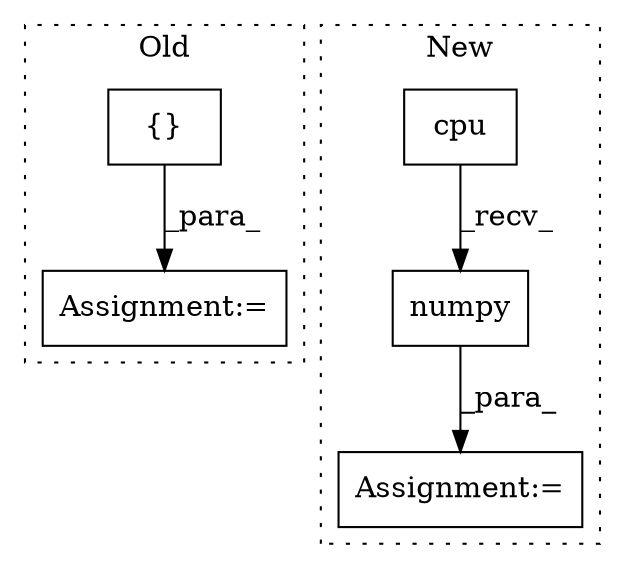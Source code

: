 digraph G {
subgraph cluster0 {
1 [label="{}" a="4" s="2529,2531" l="1,1" shape="box"];
5 [label="Assignment:=" a="7" s="2506" l="1" shape="box"];
label = "Old";
style="dotted";
}
subgraph cluster1 {
2 [label="cpu" a="32" s="2701" l="5" shape="box"];
3 [label="numpy" a="32" s="2707" l="7" shape="box"];
4 [label="Assignment:=" a="7" s="2641" l="1" shape="box"];
label = "New";
style="dotted";
}
1 -> 5 [label="_para_"];
2 -> 3 [label="_recv_"];
3 -> 4 [label="_para_"];
}